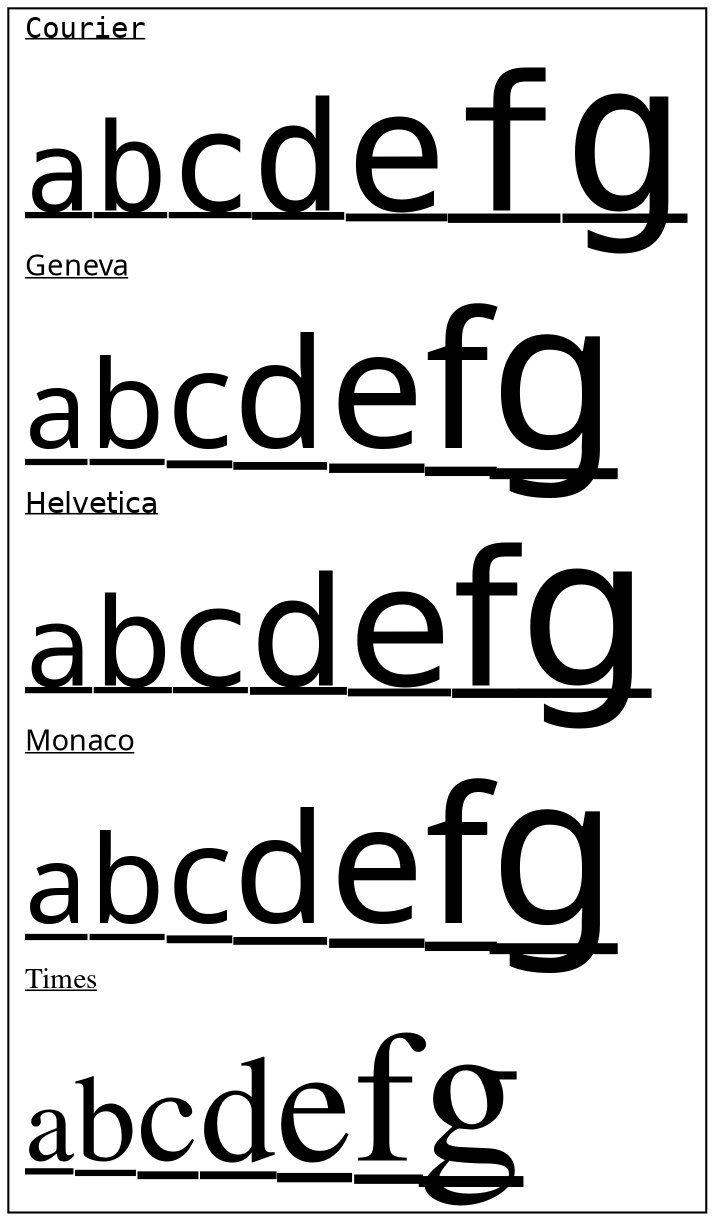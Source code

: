 graph {
dpi=72
a [label=<
<u>
<font face="Courier">Courier<br align="left"/>
<font point-size="53">a</font>
<font point-size="59">b</font>
<font point-size="66">c</font>
<font point-size="73">d</font>
<font point-size="81">e</font>
<font point-size="90">f</font>
<font point-size="100">g</font>
</font><br align="left"/>
<font face="Geneva">Geneva<br align="left"/>
<font point-size="53">a</font>
<font point-size="59">b</font>
<font point-size="66">c</font>
<font point-size="73">d</font>
<font point-size="81">e</font>
<font point-size="90">f</font>
<font point-size="100">g</font>
</font><br align="left"/>
<font face="Helvetica">Helvetica<br align="left"/>
<font point-size="53">a</font>
<font point-size="59">b</font>
<font point-size="66">c</font>
<font point-size="73">d</font>
<font point-size="81">e</font>
<font point-size="90">f</font>
<font point-size="100">g</font>
</font><br align="left"/>
<font face="Monaco">Monaco<br align="left"/>
<font point-size="53">a</font>
<font point-size="59">b</font>
<font point-size="66">c</font>
<font point-size="73">d</font>
<font point-size="81">e</font>
<font point-size="90">f</font>
<font point-size="100">g</font>
</font><br align="left"/>
<font face="Times">Times<br align="left"/>
<font point-size="53">a</font>
<font point-size="59">b</font>
<font point-size="66">c</font>
<font point-size="73">d</font>
<font point-size="81">e</font>
<font point-size="90">f</font>
<font point-size="100">g</font>
</font><br align="left"/>
</u>
>, shape=box]
}
